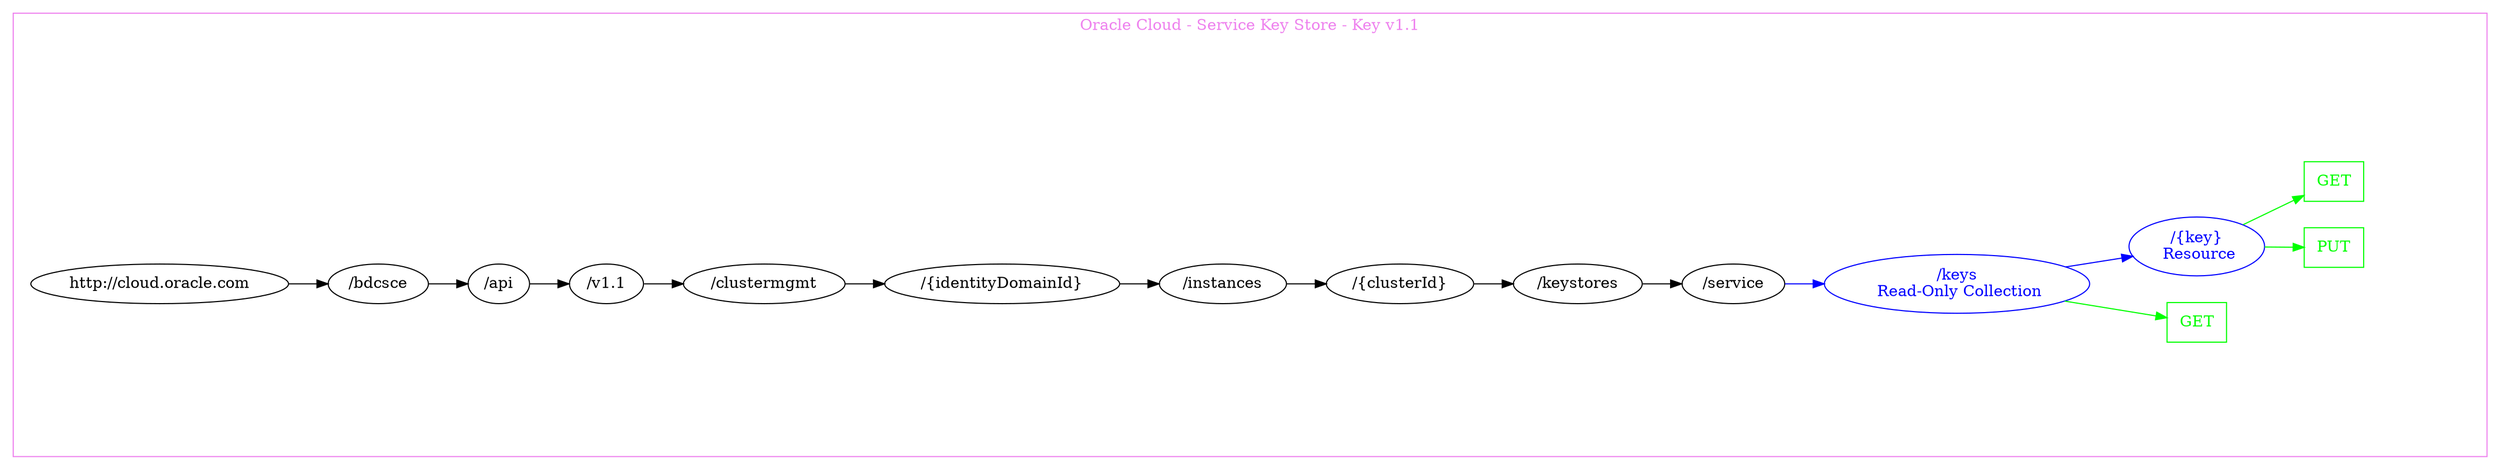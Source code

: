 digraph Cloud_Computing_REST_API {
rankdir="LR";
subgraph cluster_0 {
label="Oracle Cloud - Service Key Store - Key v1.1"
color=violet
fontcolor=violet
subgraph cluster_1 {
label=""
color=white
fontcolor=white
node1 [label="http://cloud.oracle.com", shape="ellipse", color="black", fontcolor="black"]
node1 -> node2 [color="black", fontcolor="black"]
subgraph cluster_2 {
label=""
color=white
fontcolor=white
node2 [label="/bdcsce", shape="ellipse", color="black", fontcolor="black"]
node2 -> node3 [color="black", fontcolor="black"]
subgraph cluster_3 {
label=""
color=white
fontcolor=white
node3 [label="/api", shape="ellipse", color="black", fontcolor="black"]
node3 -> node4 [color="black", fontcolor="black"]
subgraph cluster_4 {
label=""
color=white
fontcolor=white
node4 [label="/v1.1", shape="ellipse", color="black", fontcolor="black"]
node4 -> node5 [color="black", fontcolor="black"]
subgraph cluster_5 {
label=""
color=white
fontcolor=white
node5 [label="/clustermgmt", shape="ellipse", color="black", fontcolor="black"]
node5 -> node6 [color="black", fontcolor="black"]
subgraph cluster_6 {
label=""
color=white
fontcolor=white
node6 [label="/{identityDomainId}", shape="ellipse", color="black", fontcolor="black"]
node6 -> node7 [color="black", fontcolor="black"]
subgraph cluster_7 {
label=""
color=white
fontcolor=white
node7 [label="/instances", shape="ellipse", color="black", fontcolor="black"]
node7 -> node8 [color="black", fontcolor="black"]
subgraph cluster_8 {
label=""
color=white
fontcolor=white
node8 [label="/{clusterId}", shape="ellipse", color="black", fontcolor="black"]
node8 -> node9 [color="black", fontcolor="black"]
subgraph cluster_9 {
label=""
color=white
fontcolor=white
node9 [label="/keystores", shape="ellipse", color="black", fontcolor="black"]
node9 -> node10 [color="black", fontcolor="black"]
subgraph cluster_10 {
label=""
color=white
fontcolor=white
node10 [label="/service", shape="ellipse", color="black", fontcolor="black"]
node10 -> node11 [color="blue", fontcolor="blue"]
subgraph cluster_11 {
label=""
color=white
fontcolor=white
node11 [label="/keys\n Read-Only Collection", shape="ellipse", color="blue", fontcolor="blue"]
node11 -> node12 [color="green", fontcolor="green"]
subgraph cluster_12 {
label=""
color=white
fontcolor=white
node12 [label="GET", shape="box", color="green", fontcolor="green"]
}
node11 -> node13 [color="blue", fontcolor="blue"]
subgraph cluster_13 {
label=""
color=white
fontcolor=white
node13 [label="/{key}\n Resource", shape="ellipse", color="blue", fontcolor="blue"]
node13 -> node14 [color="green", fontcolor="green"]
subgraph cluster_14 {
label=""
color=white
fontcolor=white
node14 [label="PUT", shape="box", color="green", fontcolor="green"]
}
node13 -> node15 [color="green", fontcolor="green"]
subgraph cluster_15 {
label=""
color=white
fontcolor=white
node15 [label="GET", shape="box", color="green", fontcolor="green"]
}
}
}
}
}
}
}
}
}
}
}
}
}
}
}
